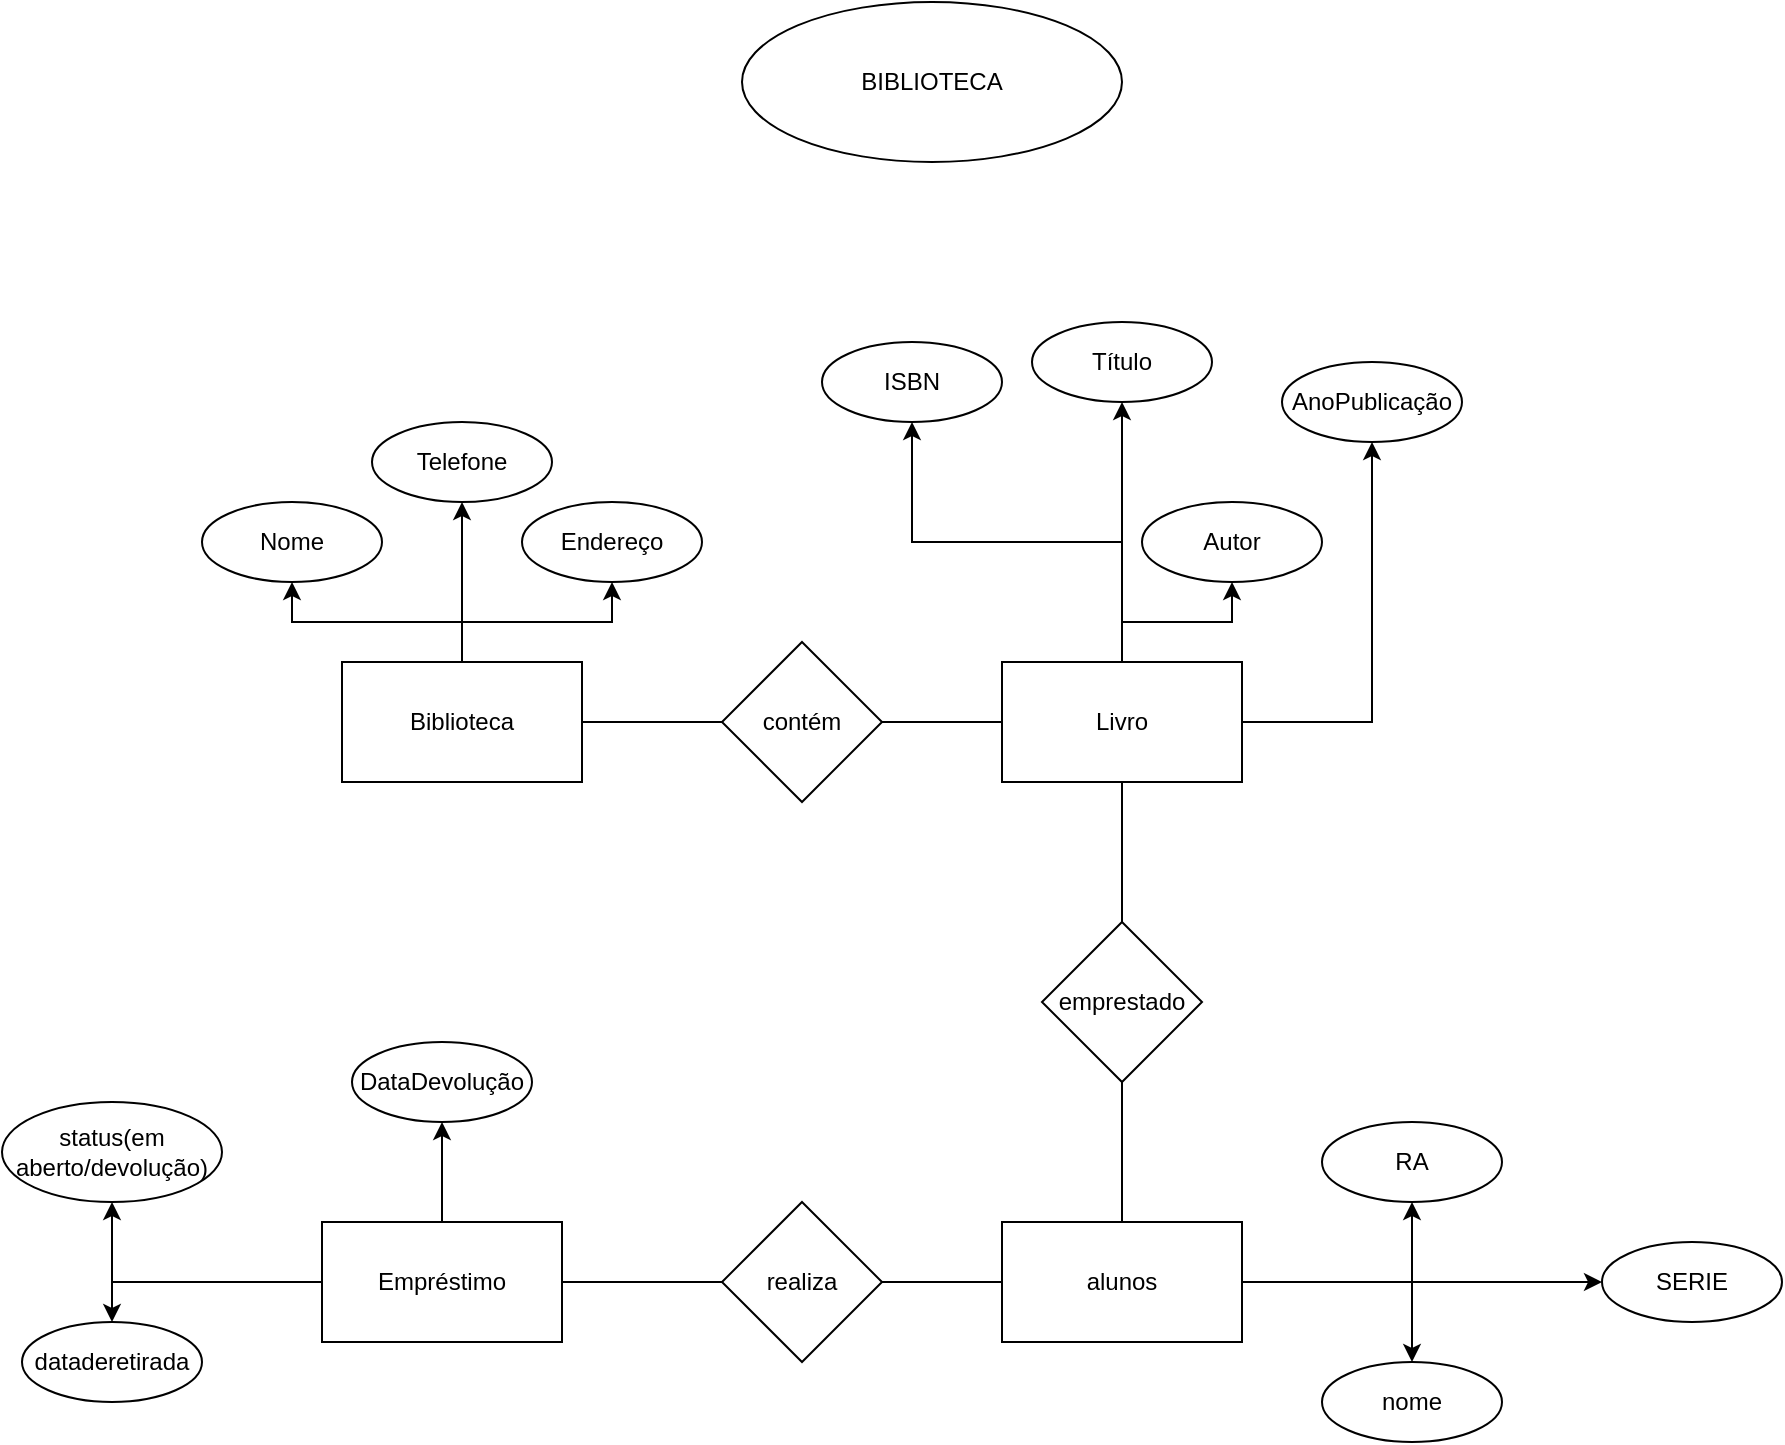 <mxfile version="28.2.3">
  <diagram name="Página-1" id="5DiZXk_bdd4802nFoS2s">
    <mxGraphModel grid="1" page="1" gridSize="10" guides="1" tooltips="1" connect="1" arrows="1" fold="1" pageScale="1" pageWidth="827" pageHeight="1169" math="0" shadow="0">
      <root>
        <mxCell id="0" />
        <mxCell id="1" parent="0" />
        <mxCell id="Mp8SSyyGzro1OFm79wtc-1" style="edgeStyle=orthogonalEdgeStyle;rounded=0;orthogonalLoop=1;jettySize=auto;html=1;endArrow=none;endFill=0;" edge="1" parent="1" source="Mp8SSyyGzro1OFm79wtc-5" target="Mp8SSyyGzro1OFm79wtc-11">
          <mxGeometry relative="1" as="geometry" />
        </mxCell>
        <mxCell id="Mp8SSyyGzro1OFm79wtc-2" style="edgeStyle=orthogonalEdgeStyle;rounded=0;orthogonalLoop=1;jettySize=auto;html=1;entryX=0.5;entryY=1;entryDx=0;entryDy=0;" edge="1" parent="1" source="Mp8SSyyGzro1OFm79wtc-5" target="Mp8SSyyGzro1OFm79wtc-25">
          <mxGeometry relative="1" as="geometry" />
        </mxCell>
        <mxCell id="Mp8SSyyGzro1OFm79wtc-3" style="edgeStyle=orthogonalEdgeStyle;rounded=0;orthogonalLoop=1;jettySize=auto;html=1;entryX=0.5;entryY=1;entryDx=0;entryDy=0;" edge="1" parent="1" source="Mp8SSyyGzro1OFm79wtc-5" target="Mp8SSyyGzro1OFm79wtc-26">
          <mxGeometry relative="1" as="geometry" />
        </mxCell>
        <mxCell id="Mp8SSyyGzro1OFm79wtc-4" style="edgeStyle=orthogonalEdgeStyle;rounded=0;orthogonalLoop=1;jettySize=auto;html=1;entryX=0.5;entryY=1;entryDx=0;entryDy=0;" edge="1" parent="1" source="Mp8SSyyGzro1OFm79wtc-5" target="Mp8SSyyGzro1OFm79wtc-27">
          <mxGeometry relative="1" as="geometry" />
        </mxCell>
        <mxCell id="Mp8SSyyGzro1OFm79wtc-5" value="Biblioteca" style="rounded=0;whiteSpace=wrap;html=1;" vertex="1" parent="1">
          <mxGeometry x="320" y="230" width="120" height="60" as="geometry" />
        </mxCell>
        <mxCell id="Mp8SSyyGzro1OFm79wtc-6" value="contém" style="rhombus;whiteSpace=wrap;html=1;" vertex="1" parent="1">
          <mxGeometry x="510" y="220" width="80" height="80" as="geometry" />
        </mxCell>
        <mxCell id="Mp8SSyyGzro1OFm79wtc-7" style="edgeStyle=orthogonalEdgeStyle;rounded=0;orthogonalLoop=1;jettySize=auto;html=1;entryX=0.5;entryY=0;entryDx=0;entryDy=0;endArrow=none;endFill=0;" edge="1" parent="1" source="Mp8SSyyGzro1OFm79wtc-11" target="Mp8SSyyGzro1OFm79wtc-23">
          <mxGeometry relative="1" as="geometry" />
        </mxCell>
        <mxCell id="Mp8SSyyGzro1OFm79wtc-8" style="edgeStyle=orthogonalEdgeStyle;rounded=0;orthogonalLoop=1;jettySize=auto;html=1;" edge="1" parent="1" source="Mp8SSyyGzro1OFm79wtc-11" target="Mp8SSyyGzro1OFm79wtc-28">
          <mxGeometry relative="1" as="geometry" />
        </mxCell>
        <mxCell id="Mp8SSyyGzro1OFm79wtc-9" style="edgeStyle=orthogonalEdgeStyle;rounded=0;orthogonalLoop=1;jettySize=auto;html=1;entryX=0.5;entryY=1;entryDx=0;entryDy=0;" edge="1" parent="1" source="Mp8SSyyGzro1OFm79wtc-11" target="Mp8SSyyGzro1OFm79wtc-30">
          <mxGeometry relative="1" as="geometry" />
        </mxCell>
        <mxCell id="Mp8SSyyGzro1OFm79wtc-39" style="edgeStyle=orthogonalEdgeStyle;rounded=0;orthogonalLoop=1;jettySize=auto;html=1;entryX=0.5;entryY=1;entryDx=0;entryDy=0;" edge="1" parent="1" source="Mp8SSyyGzro1OFm79wtc-11" target="Mp8SSyyGzro1OFm79wtc-38">
          <mxGeometry relative="1" as="geometry" />
        </mxCell>
        <mxCell id="Mp8SSyyGzro1OFm79wtc-41" style="edgeStyle=orthogonalEdgeStyle;rounded=0;orthogonalLoop=1;jettySize=auto;html=1;entryX=0.5;entryY=1;entryDx=0;entryDy=0;" edge="1" parent="1" source="Mp8SSyyGzro1OFm79wtc-11" target="Mp8SSyyGzro1OFm79wtc-40">
          <mxGeometry relative="1" as="geometry" />
        </mxCell>
        <mxCell id="Mp8SSyyGzro1OFm79wtc-11" value="Livro" style="rounded=0;whiteSpace=wrap;html=1;" vertex="1" parent="1">
          <mxGeometry x="650" y="230" width="120" height="60" as="geometry" />
        </mxCell>
        <mxCell id="Mp8SSyyGzro1OFm79wtc-12" style="edgeStyle=orthogonalEdgeStyle;rounded=0;orthogonalLoop=1;jettySize=auto;html=1;entryX=0;entryY=0.5;entryDx=0;entryDy=0;endArrow=none;endFill=0;" edge="1" parent="1" source="Mp8SSyyGzro1OFm79wtc-17" target="Mp8SSyyGzro1OFm79wtc-23">
          <mxGeometry relative="1" as="geometry" />
        </mxCell>
        <mxCell id="Mp8SSyyGzro1OFm79wtc-13" style="edgeStyle=orthogonalEdgeStyle;rounded=0;orthogonalLoop=1;jettySize=auto;html=1;" edge="1" parent="1" source="Mp8SSyyGzro1OFm79wtc-17" target="Mp8SSyyGzro1OFm79wtc-33">
          <mxGeometry relative="1" as="geometry" />
        </mxCell>
        <mxCell id="Mp8SSyyGzro1OFm79wtc-15" style="edgeStyle=orthogonalEdgeStyle;rounded=0;orthogonalLoop=1;jettySize=auto;html=1;entryX=0.5;entryY=0;entryDx=0;entryDy=0;" edge="1" parent="1" source="Mp8SSyyGzro1OFm79wtc-17" target="Mp8SSyyGzro1OFm79wtc-32">
          <mxGeometry relative="1" as="geometry" />
        </mxCell>
        <mxCell id="Mp8SSyyGzro1OFm79wtc-52" style="edgeStyle=orthogonalEdgeStyle;rounded=0;orthogonalLoop=1;jettySize=auto;html=1;entryX=0.5;entryY=1;entryDx=0;entryDy=0;" edge="1" parent="1" source="Mp8SSyyGzro1OFm79wtc-17" target="Mp8SSyyGzro1OFm79wtc-50">
          <mxGeometry relative="1" as="geometry" />
        </mxCell>
        <mxCell id="Mp8SSyyGzro1OFm79wtc-17" value="Empréstimo" style="rounded=0;whiteSpace=wrap;html=1;" vertex="1" parent="1">
          <mxGeometry x="310" y="510" width="120" height="60" as="geometry" />
        </mxCell>
        <mxCell id="Mp8SSyyGzro1OFm79wtc-18" value="emprestado " style="rhombus;whiteSpace=wrap;html=1;" vertex="1" parent="1">
          <mxGeometry x="670" y="360" width="80" height="80" as="geometry" />
        </mxCell>
        <mxCell id="Mp8SSyyGzro1OFm79wtc-19" value="" style="edgeStyle=orthogonalEdgeStyle;rounded=0;orthogonalLoop=1;jettySize=auto;html=1;endArrow=none;endFill=0;" edge="1" parent="1" source="Mp8SSyyGzro1OFm79wtc-23" target="Mp8SSyyGzro1OFm79wtc-24">
          <mxGeometry relative="1" as="geometry" />
        </mxCell>
        <mxCell id="Mp8SSyyGzro1OFm79wtc-21" style="edgeStyle=orthogonalEdgeStyle;rounded=0;orthogonalLoop=1;jettySize=auto;html=1;entryX=0.5;entryY=1;entryDx=0;entryDy=0;" edge="1" parent="1" source="Mp8SSyyGzro1OFm79wtc-23" target="Mp8SSyyGzro1OFm79wtc-37">
          <mxGeometry relative="1" as="geometry" />
        </mxCell>
        <mxCell id="Mp8SSyyGzro1OFm79wtc-22" style="edgeStyle=orthogonalEdgeStyle;rounded=0;orthogonalLoop=1;jettySize=auto;html=1;entryX=0.5;entryY=0;entryDx=0;entryDy=0;" edge="1" parent="1" source="Mp8SSyyGzro1OFm79wtc-23" target="Mp8SSyyGzro1OFm79wtc-36">
          <mxGeometry relative="1" as="geometry" />
        </mxCell>
        <mxCell id="Mp8SSyyGzro1OFm79wtc-47" style="edgeStyle=orthogonalEdgeStyle;rounded=0;orthogonalLoop=1;jettySize=auto;html=1;entryX=0;entryY=0.5;entryDx=0;entryDy=0;" edge="1" parent="1" source="Mp8SSyyGzro1OFm79wtc-23" target="Mp8SSyyGzro1OFm79wtc-46">
          <mxGeometry relative="1" as="geometry" />
        </mxCell>
        <mxCell id="Mp8SSyyGzro1OFm79wtc-23" value="alunos" style="rounded=0;whiteSpace=wrap;html=1;" vertex="1" parent="1">
          <mxGeometry x="650" y="510" width="120" height="60" as="geometry" />
        </mxCell>
        <mxCell id="Mp8SSyyGzro1OFm79wtc-24" value="realiza" style="rhombus;whiteSpace=wrap;html=1;" vertex="1" parent="1">
          <mxGeometry x="510" y="500" width="80" height="80" as="geometry" />
        </mxCell>
        <mxCell id="Mp8SSyyGzro1OFm79wtc-25" value="Nome" style="ellipse;whiteSpace=wrap;html=1;" vertex="1" parent="1">
          <mxGeometry x="250" y="150" width="90" height="40" as="geometry" />
        </mxCell>
        <mxCell id="Mp8SSyyGzro1OFm79wtc-26" value="Endereço" style="ellipse;whiteSpace=wrap;html=1;" vertex="1" parent="1">
          <mxGeometry x="410" y="150" width="90" height="40" as="geometry" />
        </mxCell>
        <mxCell id="Mp8SSyyGzro1OFm79wtc-27" value="Telefone" style="ellipse;whiteSpace=wrap;html=1;" vertex="1" parent="1">
          <mxGeometry x="335" y="110" width="90" height="40" as="geometry" />
        </mxCell>
        <mxCell id="Mp8SSyyGzro1OFm79wtc-28" value="Título" style="ellipse;whiteSpace=wrap;html=1;" vertex="1" parent="1">
          <mxGeometry x="665" y="60" width="90" height="40" as="geometry" />
        </mxCell>
        <mxCell id="Mp8SSyyGzro1OFm79wtc-30" value="Autor" style="ellipse;whiteSpace=wrap;html=1;" vertex="1" parent="1">
          <mxGeometry x="720" y="150" width="90" height="40" as="geometry" />
        </mxCell>
        <mxCell id="Mp8SSyyGzro1OFm79wtc-32" value="dataderetirada" style="ellipse;whiteSpace=wrap;html=1;" vertex="1" parent="1">
          <mxGeometry x="160" y="560" width="90" height="40" as="geometry" />
        </mxCell>
        <mxCell id="Mp8SSyyGzro1OFm79wtc-33" value="DataDevolução" style="ellipse;whiteSpace=wrap;html=1;" vertex="1" parent="1">
          <mxGeometry x="325" y="420" width="90" height="40" as="geometry" />
        </mxCell>
        <mxCell id="Mp8SSyyGzro1OFm79wtc-36" value="nome" style="ellipse;whiteSpace=wrap;html=1;" vertex="1" parent="1">
          <mxGeometry x="810" y="580" width="90" height="40" as="geometry" />
        </mxCell>
        <mxCell id="Mp8SSyyGzro1OFm79wtc-37" value="RA" style="ellipse;whiteSpace=wrap;html=1;" vertex="1" parent="1">
          <mxGeometry x="810" y="460" width="90" height="40" as="geometry" />
        </mxCell>
        <mxCell id="Mp8SSyyGzro1OFm79wtc-38" value="AnoPublicação" style="ellipse;whiteSpace=wrap;html=1;" vertex="1" parent="1">
          <mxGeometry x="790" y="80" width="90" height="40" as="geometry" />
        </mxCell>
        <mxCell id="Mp8SSyyGzro1OFm79wtc-40" value="ISBN" style="ellipse;whiteSpace=wrap;html=1;" vertex="1" parent="1">
          <mxGeometry x="560" y="70" width="90" height="40" as="geometry" />
        </mxCell>
        <mxCell id="Mp8SSyyGzro1OFm79wtc-46" value="SERIE" style="ellipse;whiteSpace=wrap;html=1;" vertex="1" parent="1">
          <mxGeometry x="950" y="520" width="90" height="40" as="geometry" />
        </mxCell>
        <mxCell id="Mp8SSyyGzro1OFm79wtc-50" value="status(em aberto/devolução)" style="ellipse;whiteSpace=wrap;html=1;" vertex="1" parent="1">
          <mxGeometry x="150" y="450" width="110" height="50" as="geometry" />
        </mxCell>
        <mxCell id="Mp8SSyyGzro1OFm79wtc-53" value="BIBLIOTECA" style="ellipse;whiteSpace=wrap;html=1;" vertex="1" parent="1">
          <mxGeometry x="520" y="-100" width="190" height="80" as="geometry" />
        </mxCell>
      </root>
    </mxGraphModel>
  </diagram>
</mxfile>
